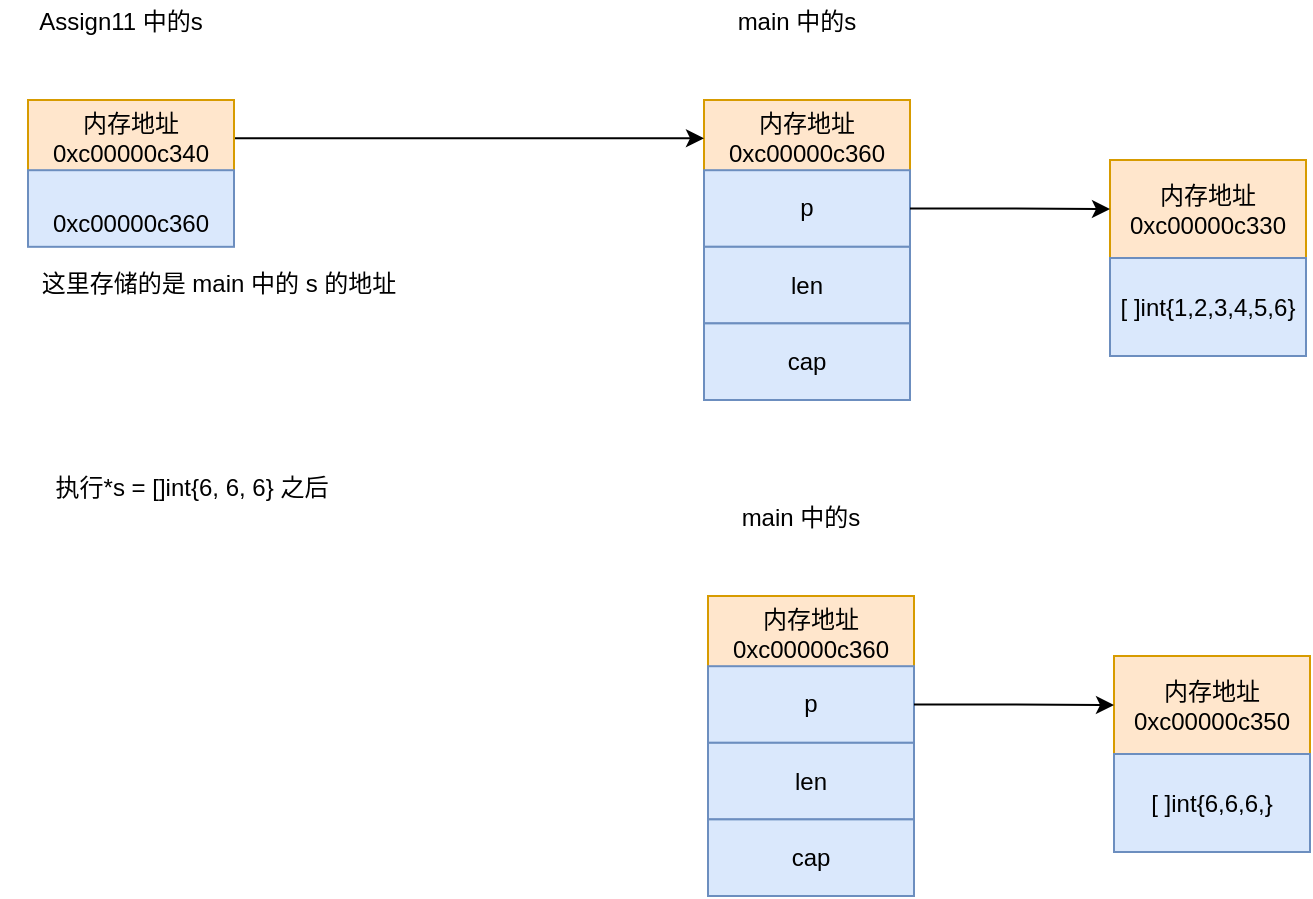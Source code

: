 <mxfile version="22.1.16" type="github">
  <diagram name="第 1 页" id="VAwiPb71vYeOXqFpF4Ir">
    <mxGraphModel dx="1050" dy="502" grid="0" gridSize="10" guides="1" tooltips="1" connect="1" arrows="1" fold="1" page="1" pageScale="1" pageWidth="827" pageHeight="1169" math="0" shadow="0">
      <root>
        <mxCell id="0" />
        <mxCell id="1" parent="0" />
        <mxCell id="cz9zjMkKNlUiRi9sa1LU-6" value="" style="group" vertex="1" connectable="0" parent="1">
          <mxGeometry x="383" y="134" width="103" height="150" as="geometry" />
        </mxCell>
        <mxCell id="cz9zjMkKNlUiRi9sa1LU-1" value="内存地址0xc00000c360" style="rounded=0;whiteSpace=wrap;html=1;fillColor=#ffe6cc;strokeColor=#d79b00;" vertex="1" parent="cz9zjMkKNlUiRi9sa1LU-6">
          <mxGeometry width="103.0" height="38.298" as="geometry" />
        </mxCell>
        <mxCell id="cz9zjMkKNlUiRi9sa1LU-2" value="p" style="rounded=0;whiteSpace=wrap;html=1;fillColor=#dae8fc;strokeColor=#6c8ebf;" vertex="1" parent="cz9zjMkKNlUiRi9sa1LU-6">
          <mxGeometry y="35.106" width="103.0" height="38.298" as="geometry" />
        </mxCell>
        <mxCell id="cz9zjMkKNlUiRi9sa1LU-3" value="len" style="rounded=0;whiteSpace=wrap;html=1;fillColor=#dae8fc;strokeColor=#6c8ebf;" vertex="1" parent="cz9zjMkKNlUiRi9sa1LU-6">
          <mxGeometry y="73.404" width="103.0" height="38.298" as="geometry" />
        </mxCell>
        <mxCell id="cz9zjMkKNlUiRi9sa1LU-4" value="cap" style="rounded=0;whiteSpace=wrap;html=1;fillColor=#dae8fc;strokeColor=#6c8ebf;" vertex="1" parent="cz9zjMkKNlUiRi9sa1LU-6">
          <mxGeometry y="111.702" width="103.0" height="38.298" as="geometry" />
        </mxCell>
        <mxCell id="cz9zjMkKNlUiRi9sa1LU-7" value="main 中的s" style="text;html=1;strokeColor=none;fillColor=none;align=center;verticalAlign=middle;whiteSpace=wrap;rounded=0;" vertex="1" parent="1">
          <mxGeometry x="383" y="84" width="93" height="21" as="geometry" />
        </mxCell>
        <mxCell id="cz9zjMkKNlUiRi9sa1LU-11" value="" style="group;fillColor=#ffe6cc;strokeColor=#d79b00;" vertex="1" connectable="0" parent="1">
          <mxGeometry x="586" y="164" width="98" height="98" as="geometry" />
        </mxCell>
        <mxCell id="cz9zjMkKNlUiRi9sa1LU-9" value="内存地址&lt;br&gt;0xc00000c330" style="rounded=0;whiteSpace=wrap;html=1;fillColor=#ffe6cc;strokeColor=#d79b00;" vertex="1" parent="cz9zjMkKNlUiRi9sa1LU-11">
          <mxGeometry width="98" height="49" as="geometry" />
        </mxCell>
        <mxCell id="cz9zjMkKNlUiRi9sa1LU-10" value="[ ]int{1,2,3,4,5,6}" style="rounded=0;whiteSpace=wrap;html=1;fillColor=#dae8fc;strokeColor=#6c8ebf;" vertex="1" parent="cz9zjMkKNlUiRi9sa1LU-11">
          <mxGeometry y="49" width="98" height="49" as="geometry" />
        </mxCell>
        <mxCell id="cz9zjMkKNlUiRi9sa1LU-14" style="edgeStyle=orthogonalEdgeStyle;rounded=0;orthogonalLoop=1;jettySize=auto;html=1;entryX=0;entryY=0.5;entryDx=0;entryDy=0;" edge="1" parent="1" source="cz9zjMkKNlUiRi9sa1LU-2" target="cz9zjMkKNlUiRi9sa1LU-9">
          <mxGeometry relative="1" as="geometry" />
        </mxCell>
        <mxCell id="cz9zjMkKNlUiRi9sa1LU-20" value="Assign11&amp;nbsp;中的s" style="text;html=1;strokeColor=none;fillColor=none;align=center;verticalAlign=middle;whiteSpace=wrap;rounded=0;" vertex="1" parent="1">
          <mxGeometry x="45" y="84" width="93" height="21" as="geometry" />
        </mxCell>
        <mxCell id="cz9zjMkKNlUiRi9sa1LU-21" style="edgeStyle=orthogonalEdgeStyle;rounded=0;orthogonalLoop=1;jettySize=auto;html=1;entryX=0;entryY=0.5;entryDx=0;entryDy=0;" edge="1" parent="1" source="cz9zjMkKNlUiRi9sa1LU-16" target="cz9zjMkKNlUiRi9sa1LU-1">
          <mxGeometry relative="1" as="geometry" />
        </mxCell>
        <mxCell id="cz9zjMkKNlUiRi9sa1LU-16" value="内存地址0xc00000c340" style="rounded=0;whiteSpace=wrap;html=1;fillColor=#ffe6cc;strokeColor=#d79b00;" vertex="1" parent="1">
          <mxGeometry x="45" y="134" width="103.0" height="38.298" as="geometry" />
        </mxCell>
        <mxCell id="cz9zjMkKNlUiRi9sa1LU-17" value="&lt;br style=&quot;border-color: var(--border-color);&quot;&gt;0xc00000c360" style="rounded=0;whiteSpace=wrap;html=1;fillColor=#dae8fc;strokeColor=#6c8ebf;" vertex="1" parent="1">
          <mxGeometry x="45" y="169.106" width="103.0" height="38.298" as="geometry" />
        </mxCell>
        <mxCell id="cz9zjMkKNlUiRi9sa1LU-22" value="这里存储的是 main 中的 s 的地址" style="text;html=1;strokeColor=none;fillColor=none;align=center;verticalAlign=middle;whiteSpace=wrap;rounded=0;" vertex="1" parent="1">
          <mxGeometry x="37" y="219" width="207" height="13" as="geometry" />
        </mxCell>
        <mxCell id="cz9zjMkKNlUiRi9sa1LU-23" value="执行*s = []int{6, 6, 6} 之后" style="text;html=1;strokeColor=none;fillColor=none;align=center;verticalAlign=middle;whiteSpace=wrap;rounded=0;" vertex="1" parent="1">
          <mxGeometry x="31" y="310" width="192" height="35" as="geometry" />
        </mxCell>
        <mxCell id="cz9zjMkKNlUiRi9sa1LU-24" value="" style="group" vertex="1" connectable="0" parent="1">
          <mxGeometry x="385" y="382" width="103" height="150" as="geometry" />
        </mxCell>
        <mxCell id="cz9zjMkKNlUiRi9sa1LU-25" value="内存地址0xc00000c360" style="rounded=0;whiteSpace=wrap;html=1;fillColor=#ffe6cc;strokeColor=#d79b00;" vertex="1" parent="cz9zjMkKNlUiRi9sa1LU-24">
          <mxGeometry width="103.0" height="38.298" as="geometry" />
        </mxCell>
        <mxCell id="cz9zjMkKNlUiRi9sa1LU-26" value="p" style="rounded=0;whiteSpace=wrap;html=1;fillColor=#dae8fc;strokeColor=#6c8ebf;" vertex="1" parent="cz9zjMkKNlUiRi9sa1LU-24">
          <mxGeometry y="35.106" width="103.0" height="38.298" as="geometry" />
        </mxCell>
        <mxCell id="cz9zjMkKNlUiRi9sa1LU-27" value="len" style="rounded=0;whiteSpace=wrap;html=1;fillColor=#dae8fc;strokeColor=#6c8ebf;" vertex="1" parent="cz9zjMkKNlUiRi9sa1LU-24">
          <mxGeometry y="73.404" width="103.0" height="38.298" as="geometry" />
        </mxCell>
        <mxCell id="cz9zjMkKNlUiRi9sa1LU-28" value="cap" style="rounded=0;whiteSpace=wrap;html=1;fillColor=#dae8fc;strokeColor=#6c8ebf;" vertex="1" parent="cz9zjMkKNlUiRi9sa1LU-24">
          <mxGeometry y="111.702" width="103.0" height="38.298" as="geometry" />
        </mxCell>
        <mxCell id="cz9zjMkKNlUiRi9sa1LU-29" value="main 中的s" style="text;html=1;strokeColor=none;fillColor=none;align=center;verticalAlign=middle;whiteSpace=wrap;rounded=0;" vertex="1" parent="1">
          <mxGeometry x="385" y="332" width="93" height="21" as="geometry" />
        </mxCell>
        <mxCell id="cz9zjMkKNlUiRi9sa1LU-30" value="" style="group;fillColor=#ffe6cc;strokeColor=#d79b00;" vertex="1" connectable="0" parent="1">
          <mxGeometry x="588" y="412" width="98" height="98" as="geometry" />
        </mxCell>
        <mxCell id="cz9zjMkKNlUiRi9sa1LU-31" value="内存地址&lt;br&gt;0xc00000c350" style="rounded=0;whiteSpace=wrap;html=1;fillColor=#ffe6cc;strokeColor=#d79b00;" vertex="1" parent="cz9zjMkKNlUiRi9sa1LU-30">
          <mxGeometry width="98" height="49" as="geometry" />
        </mxCell>
        <mxCell id="cz9zjMkKNlUiRi9sa1LU-32" value="[ ]int{6,6,6,}" style="rounded=0;whiteSpace=wrap;html=1;fillColor=#dae8fc;strokeColor=#6c8ebf;" vertex="1" parent="cz9zjMkKNlUiRi9sa1LU-30">
          <mxGeometry y="49" width="98" height="49" as="geometry" />
        </mxCell>
        <mxCell id="cz9zjMkKNlUiRi9sa1LU-33" style="edgeStyle=orthogonalEdgeStyle;rounded=0;orthogonalLoop=1;jettySize=auto;html=1;entryX=0;entryY=0.5;entryDx=0;entryDy=0;" edge="1" parent="1" source="cz9zjMkKNlUiRi9sa1LU-26" target="cz9zjMkKNlUiRi9sa1LU-31">
          <mxGeometry relative="1" as="geometry" />
        </mxCell>
      </root>
    </mxGraphModel>
  </diagram>
</mxfile>
